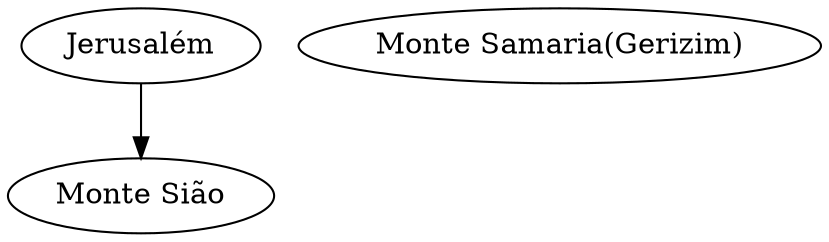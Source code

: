 digraph Locais {
    Jerusalém -> "Monte Sião"
    "Monte Samaria(Gerizim)" [label="Monte Samaria(Gerizim)" tooltip="Também chamado de Gerizim, localizado em Samaria"]
}